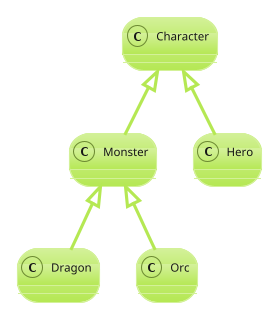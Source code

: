 @startuml
!theme hacker
Class Character{} 
Class Monster{} 
Class Dragon{} 
Class Orc{} 
Class Hero{}
Character <|-- Monster
Character <|-- Hero
Monster <|-- Dragon
Monster <|-- Orc
@enduml